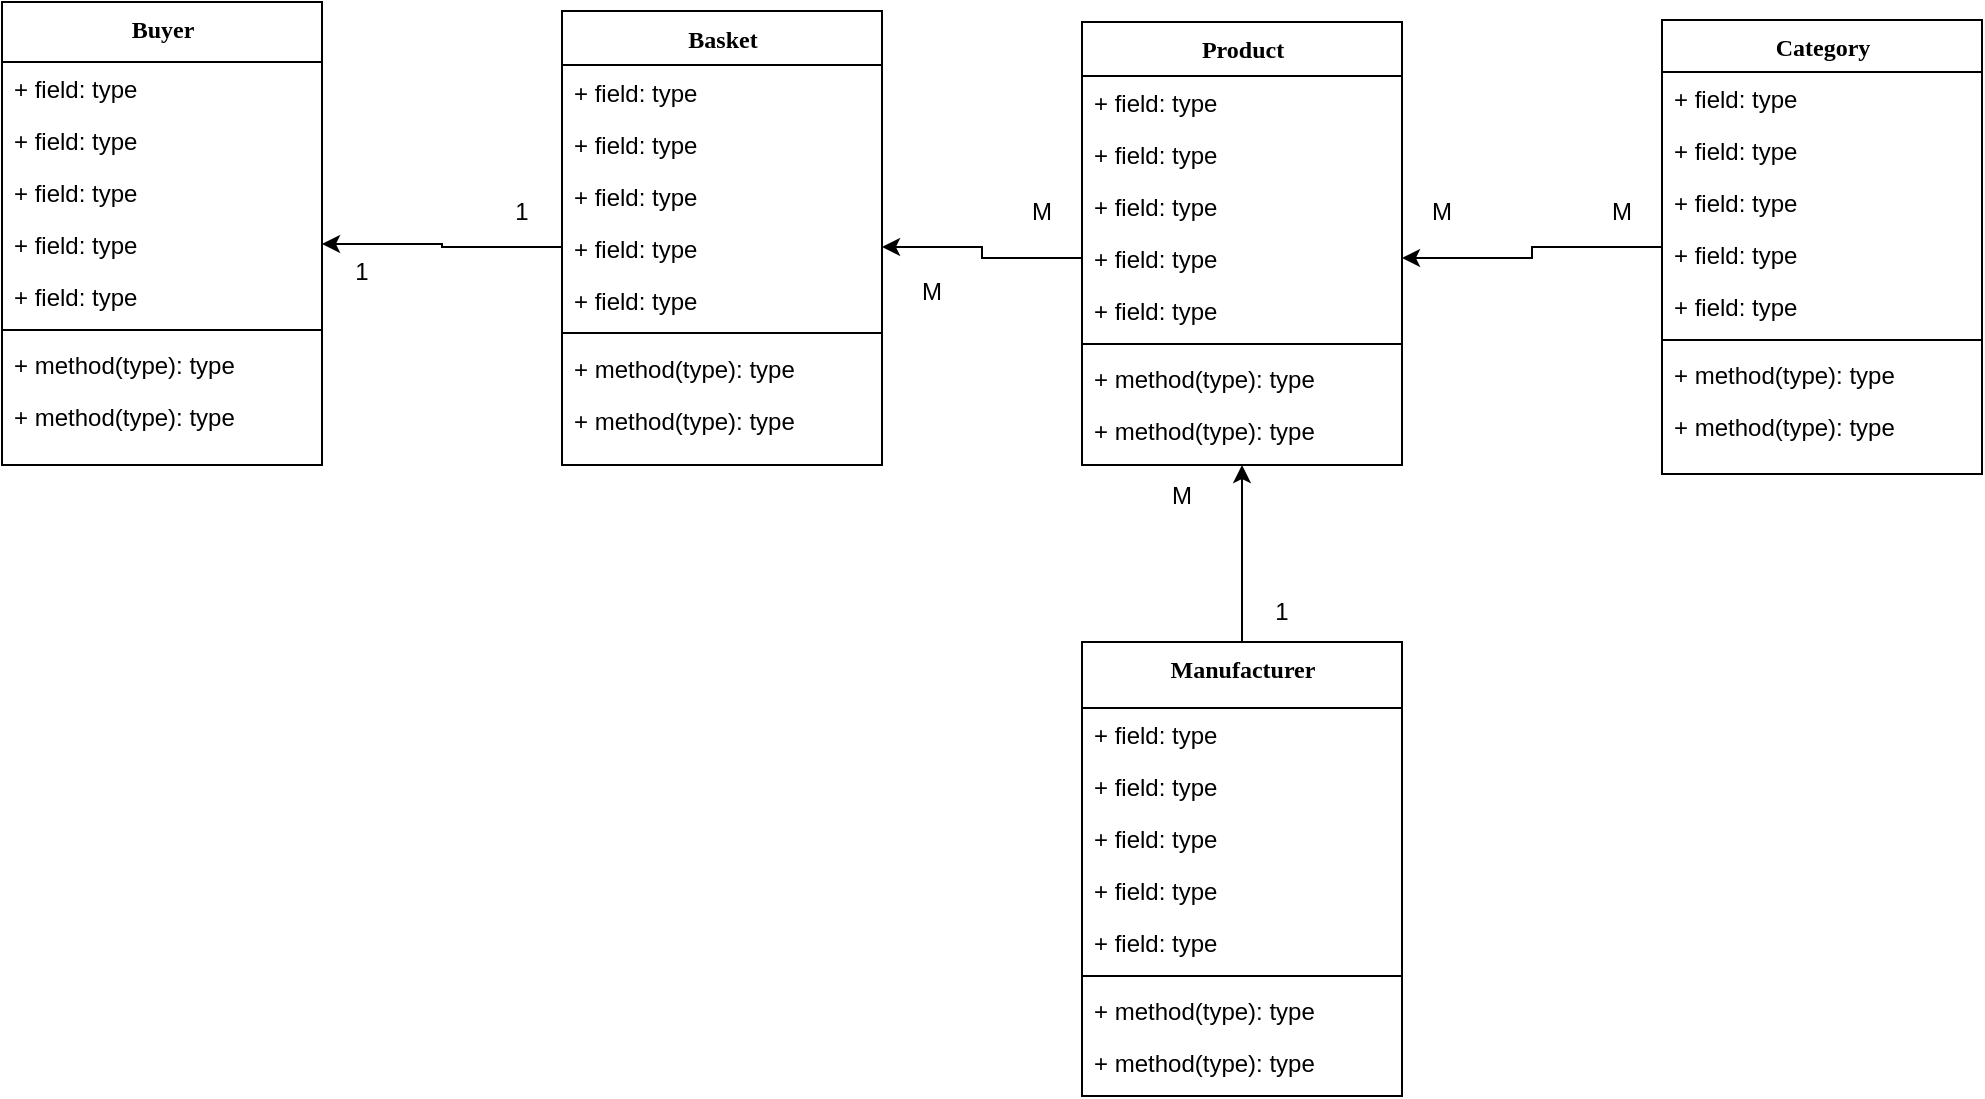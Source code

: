 <mxfile version="24.8.0">
  <diagram name="Page-1" id="9f46799a-70d6-7492-0946-bef42562c5a5">
    <mxGraphModel dx="1334" dy="816" grid="1" gridSize="10" guides="1" tooltips="1" connect="1" arrows="1" fold="1" page="1" pageScale="1" pageWidth="1100" pageHeight="850" background="none" math="0" shadow="0">
      <root>
        <mxCell id="0" />
        <mxCell id="1" parent="0" />
        <mxCell id="78961159f06e98e8-17" value="Buyer" style="swimlane;html=1;fontStyle=1;align=center;verticalAlign=top;childLayout=stackLayout;horizontal=1;startSize=30;horizontalStack=0;resizeParent=1;resizeLast=0;collapsible=1;marginBottom=0;swimlaneFillColor=#ffffff;rounded=0;shadow=0;comic=0;labelBackgroundColor=none;strokeWidth=1;fillColor=none;fontFamily=Verdana;fontSize=12" parent="1" vertex="1">
          <mxGeometry x="50" y="80" width="160" height="231.5" as="geometry" />
        </mxCell>
        <mxCell id="78961159f06e98e8-21" value="+ field: type" style="text;html=1;strokeColor=none;fillColor=none;align=left;verticalAlign=top;spacingLeft=4;spacingRight=4;whiteSpace=wrap;overflow=hidden;rotatable=0;points=[[0,0.5],[1,0.5]];portConstraint=eastwest;" parent="78961159f06e98e8-17" vertex="1">
          <mxGeometry y="30" width="160" height="26" as="geometry" />
        </mxCell>
        <mxCell id="78961159f06e98e8-23" value="+ field: type" style="text;html=1;strokeColor=none;fillColor=none;align=left;verticalAlign=top;spacingLeft=4;spacingRight=4;whiteSpace=wrap;overflow=hidden;rotatable=0;points=[[0,0.5],[1,0.5]];portConstraint=eastwest;" parent="78961159f06e98e8-17" vertex="1">
          <mxGeometry y="56" width="160" height="26" as="geometry" />
        </mxCell>
        <mxCell id="78961159f06e98e8-25" value="+ field: type" style="text;html=1;strokeColor=none;fillColor=none;align=left;verticalAlign=top;spacingLeft=4;spacingRight=4;whiteSpace=wrap;overflow=hidden;rotatable=0;points=[[0,0.5],[1,0.5]];portConstraint=eastwest;" parent="78961159f06e98e8-17" vertex="1">
          <mxGeometry y="82" width="160" height="26" as="geometry" />
        </mxCell>
        <mxCell id="78961159f06e98e8-26" value="+ field: type" style="text;html=1;strokeColor=none;fillColor=none;align=left;verticalAlign=top;spacingLeft=4;spacingRight=4;whiteSpace=wrap;overflow=hidden;rotatable=0;points=[[0,0.5],[1,0.5]];portConstraint=eastwest;" parent="78961159f06e98e8-17" vertex="1">
          <mxGeometry y="108" width="160" height="26" as="geometry" />
        </mxCell>
        <mxCell id="78961159f06e98e8-24" value="+ field: type" style="text;html=1;strokeColor=none;fillColor=none;align=left;verticalAlign=top;spacingLeft=4;spacingRight=4;whiteSpace=wrap;overflow=hidden;rotatable=0;points=[[0,0.5],[1,0.5]];portConstraint=eastwest;" parent="78961159f06e98e8-17" vertex="1">
          <mxGeometry y="134" width="160" height="26" as="geometry" />
        </mxCell>
        <mxCell id="78961159f06e98e8-19" value="" style="line;html=1;strokeWidth=1;fillColor=none;align=left;verticalAlign=middle;spacingTop=-1;spacingLeft=3;spacingRight=3;rotatable=0;labelPosition=right;points=[];portConstraint=eastwest;" parent="78961159f06e98e8-17" vertex="1">
          <mxGeometry y="160" width="160" height="8" as="geometry" />
        </mxCell>
        <mxCell id="78961159f06e98e8-20" value="+ method(type): type" style="text;html=1;strokeColor=none;fillColor=none;align=left;verticalAlign=top;spacingLeft=4;spacingRight=4;whiteSpace=wrap;overflow=hidden;rotatable=0;points=[[0,0.5],[1,0.5]];portConstraint=eastwest;" parent="78961159f06e98e8-17" vertex="1">
          <mxGeometry y="168" width="160" height="26" as="geometry" />
        </mxCell>
        <mxCell id="78961159f06e98e8-27" value="+ method(type): type" style="text;html=1;strokeColor=none;fillColor=none;align=left;verticalAlign=top;spacingLeft=4;spacingRight=4;whiteSpace=wrap;overflow=hidden;rotatable=0;points=[[0,0.5],[1,0.5]];portConstraint=eastwest;" parent="78961159f06e98e8-17" vertex="1">
          <mxGeometry y="194" width="160" height="26" as="geometry" />
        </mxCell>
        <mxCell id="70RXSy8NZNmtuqchs-z6-1" value="Product" style="swimlane;html=1;fontStyle=1;align=center;verticalAlign=top;childLayout=stackLayout;horizontal=1;startSize=27;horizontalStack=0;resizeParent=1;resizeLast=0;collapsible=1;marginBottom=0;swimlaneFillColor=#ffffff;rounded=0;shadow=0;comic=0;labelBackgroundColor=none;strokeWidth=1;fillColor=none;fontFamily=Verdana;fontSize=12" vertex="1" parent="1">
          <mxGeometry x="590" y="90" width="160" height="221.5" as="geometry" />
        </mxCell>
        <mxCell id="70RXSy8NZNmtuqchs-z6-2" value="+ field: type" style="text;html=1;strokeColor=none;fillColor=none;align=left;verticalAlign=top;spacingLeft=4;spacingRight=4;whiteSpace=wrap;overflow=hidden;rotatable=0;points=[[0,0.5],[1,0.5]];portConstraint=eastwest;" vertex="1" parent="70RXSy8NZNmtuqchs-z6-1">
          <mxGeometry y="27" width="160" height="26" as="geometry" />
        </mxCell>
        <mxCell id="70RXSy8NZNmtuqchs-z6-3" value="+ field: type" style="text;html=1;strokeColor=none;fillColor=none;align=left;verticalAlign=top;spacingLeft=4;spacingRight=4;whiteSpace=wrap;overflow=hidden;rotatable=0;points=[[0,0.5],[1,0.5]];portConstraint=eastwest;" vertex="1" parent="70RXSy8NZNmtuqchs-z6-1">
          <mxGeometry y="53" width="160" height="26" as="geometry" />
        </mxCell>
        <mxCell id="70RXSy8NZNmtuqchs-z6-4" value="+ field: type" style="text;html=1;strokeColor=none;fillColor=none;align=left;verticalAlign=top;spacingLeft=4;spacingRight=4;whiteSpace=wrap;overflow=hidden;rotatable=0;points=[[0,0.5],[1,0.5]];portConstraint=eastwest;" vertex="1" parent="70RXSy8NZNmtuqchs-z6-1">
          <mxGeometry y="79" width="160" height="26" as="geometry" />
        </mxCell>
        <mxCell id="70RXSy8NZNmtuqchs-z6-5" value="+ field: type" style="text;html=1;strokeColor=none;fillColor=none;align=left;verticalAlign=top;spacingLeft=4;spacingRight=4;whiteSpace=wrap;overflow=hidden;rotatable=0;points=[[0,0.5],[1,0.5]];portConstraint=eastwest;" vertex="1" parent="70RXSy8NZNmtuqchs-z6-1">
          <mxGeometry y="105" width="160" height="26" as="geometry" />
        </mxCell>
        <mxCell id="70RXSy8NZNmtuqchs-z6-6" value="+ field: type" style="text;html=1;strokeColor=none;fillColor=none;align=left;verticalAlign=top;spacingLeft=4;spacingRight=4;whiteSpace=wrap;overflow=hidden;rotatable=0;points=[[0,0.5],[1,0.5]];portConstraint=eastwest;" vertex="1" parent="70RXSy8NZNmtuqchs-z6-1">
          <mxGeometry y="131" width="160" height="26" as="geometry" />
        </mxCell>
        <mxCell id="70RXSy8NZNmtuqchs-z6-7" value="" style="line;html=1;strokeWidth=1;fillColor=none;align=left;verticalAlign=middle;spacingTop=-1;spacingLeft=3;spacingRight=3;rotatable=0;labelPosition=right;points=[];portConstraint=eastwest;" vertex="1" parent="70RXSy8NZNmtuqchs-z6-1">
          <mxGeometry y="157" width="160" height="8" as="geometry" />
        </mxCell>
        <mxCell id="70RXSy8NZNmtuqchs-z6-8" value="+ method(type): type" style="text;html=1;strokeColor=none;fillColor=none;align=left;verticalAlign=top;spacingLeft=4;spacingRight=4;whiteSpace=wrap;overflow=hidden;rotatable=0;points=[[0,0.5],[1,0.5]];portConstraint=eastwest;" vertex="1" parent="70RXSy8NZNmtuqchs-z6-1">
          <mxGeometry y="165" width="160" height="26" as="geometry" />
        </mxCell>
        <mxCell id="70RXSy8NZNmtuqchs-z6-9" value="+ method(type): type" style="text;html=1;strokeColor=none;fillColor=none;align=left;verticalAlign=top;spacingLeft=4;spacingRight=4;whiteSpace=wrap;overflow=hidden;rotatable=0;points=[[0,0.5],[1,0.5]];portConstraint=eastwest;" vertex="1" parent="70RXSy8NZNmtuqchs-z6-1">
          <mxGeometry y="191" width="160" height="26" as="geometry" />
        </mxCell>
        <mxCell id="70RXSy8NZNmtuqchs-z6-35" style="edgeStyle=orthogonalEdgeStyle;rounded=0;orthogonalLoop=1;jettySize=auto;html=1;exitX=0.5;exitY=0;exitDx=0;exitDy=0;entryX=0.5;entryY=1;entryDx=0;entryDy=0;" edge="1" parent="1" source="70RXSy8NZNmtuqchs-z6-10" target="70RXSy8NZNmtuqchs-z6-1">
          <mxGeometry relative="1" as="geometry" />
        </mxCell>
        <mxCell id="70RXSy8NZNmtuqchs-z6-10" value="&lt;font face=&quot;Georgia&quot;&gt;Manufacturer&lt;/font&gt;" style="swimlane;html=1;fontStyle=1;align=center;verticalAlign=top;childLayout=stackLayout;horizontal=1;startSize=33;horizontalStack=0;resizeParent=1;resizeLast=0;collapsible=1;marginBottom=0;swimlaneFillColor=#ffffff;rounded=0;shadow=0;comic=0;labelBackgroundColor=none;strokeWidth=1;fontFamily=Verdana;fontSize=12;" vertex="1" parent="1">
          <mxGeometry x="590" y="400" width="160" height="227" as="geometry" />
        </mxCell>
        <mxCell id="70RXSy8NZNmtuqchs-z6-11" value="+ field: type" style="text;html=1;strokeColor=none;fillColor=none;align=left;verticalAlign=top;spacingLeft=4;spacingRight=4;whiteSpace=wrap;overflow=hidden;rotatable=0;points=[[0,0.5],[1,0.5]];portConstraint=eastwest;" vertex="1" parent="70RXSy8NZNmtuqchs-z6-10">
          <mxGeometry y="33" width="160" height="26" as="geometry" />
        </mxCell>
        <mxCell id="70RXSy8NZNmtuqchs-z6-12" value="+ field: type" style="text;html=1;strokeColor=none;fillColor=none;align=left;verticalAlign=top;spacingLeft=4;spacingRight=4;whiteSpace=wrap;overflow=hidden;rotatable=0;points=[[0,0.5],[1,0.5]];portConstraint=eastwest;" vertex="1" parent="70RXSy8NZNmtuqchs-z6-10">
          <mxGeometry y="59" width="160" height="26" as="geometry" />
        </mxCell>
        <mxCell id="70RXSy8NZNmtuqchs-z6-13" value="+ field: type" style="text;html=1;strokeColor=none;fillColor=none;align=left;verticalAlign=top;spacingLeft=4;spacingRight=4;whiteSpace=wrap;overflow=hidden;rotatable=0;points=[[0,0.5],[1,0.5]];portConstraint=eastwest;" vertex="1" parent="70RXSy8NZNmtuqchs-z6-10">
          <mxGeometry y="85" width="160" height="26" as="geometry" />
        </mxCell>
        <mxCell id="70RXSy8NZNmtuqchs-z6-14" value="+ field: type" style="text;html=1;strokeColor=none;fillColor=none;align=left;verticalAlign=top;spacingLeft=4;spacingRight=4;whiteSpace=wrap;overflow=hidden;rotatable=0;points=[[0,0.5],[1,0.5]];portConstraint=eastwest;" vertex="1" parent="70RXSy8NZNmtuqchs-z6-10">
          <mxGeometry y="111" width="160" height="26" as="geometry" />
        </mxCell>
        <mxCell id="70RXSy8NZNmtuqchs-z6-15" value="+ field: type" style="text;html=1;strokeColor=none;fillColor=none;align=left;verticalAlign=top;spacingLeft=4;spacingRight=4;whiteSpace=wrap;overflow=hidden;rotatable=0;points=[[0,0.5],[1,0.5]];portConstraint=eastwest;" vertex="1" parent="70RXSy8NZNmtuqchs-z6-10">
          <mxGeometry y="137" width="160" height="26" as="geometry" />
        </mxCell>
        <mxCell id="70RXSy8NZNmtuqchs-z6-16" value="" style="line;html=1;strokeWidth=1;fillColor=none;align=left;verticalAlign=middle;spacingTop=-1;spacingLeft=3;spacingRight=3;rotatable=0;labelPosition=right;points=[];portConstraint=eastwest;" vertex="1" parent="70RXSy8NZNmtuqchs-z6-10">
          <mxGeometry y="163" width="160" height="8" as="geometry" />
        </mxCell>
        <mxCell id="70RXSy8NZNmtuqchs-z6-17" value="+ method(type): type" style="text;html=1;strokeColor=none;fillColor=none;align=left;verticalAlign=top;spacingLeft=4;spacingRight=4;whiteSpace=wrap;overflow=hidden;rotatable=0;points=[[0,0.5],[1,0.5]];portConstraint=eastwest;" vertex="1" parent="70RXSy8NZNmtuqchs-z6-10">
          <mxGeometry y="171" width="160" height="26" as="geometry" />
        </mxCell>
        <mxCell id="70RXSy8NZNmtuqchs-z6-18" value="+ method(type): type" style="text;html=1;strokeColor=none;fillColor=none;align=left;verticalAlign=top;spacingLeft=4;spacingRight=4;whiteSpace=wrap;overflow=hidden;rotatable=0;points=[[0,0.5],[1,0.5]];portConstraint=eastwest;" vertex="1" parent="70RXSy8NZNmtuqchs-z6-10">
          <mxGeometry y="197" width="160" height="26" as="geometry" />
        </mxCell>
        <mxCell id="70RXSy8NZNmtuqchs-z6-19" value="Basket" style="swimlane;html=1;fontStyle=1;align=center;verticalAlign=top;childLayout=stackLayout;horizontal=1;startSize=27;horizontalStack=0;resizeParent=1;resizeLast=0;collapsible=1;marginBottom=0;swimlaneFillColor=#ffffff;rounded=0;shadow=0;comic=0;labelBackgroundColor=none;strokeWidth=1;fillColor=none;fontFamily=Verdana;fontSize=12" vertex="1" parent="1">
          <mxGeometry x="330" y="84.5" width="160" height="227" as="geometry" />
        </mxCell>
        <mxCell id="70RXSy8NZNmtuqchs-z6-20" value="+ field: type" style="text;html=1;strokeColor=none;fillColor=none;align=left;verticalAlign=top;spacingLeft=4;spacingRight=4;whiteSpace=wrap;overflow=hidden;rotatable=0;points=[[0,0.5],[1,0.5]];portConstraint=eastwest;" vertex="1" parent="70RXSy8NZNmtuqchs-z6-19">
          <mxGeometry y="27" width="160" height="26" as="geometry" />
        </mxCell>
        <mxCell id="70RXSy8NZNmtuqchs-z6-21" value="+ field: type" style="text;html=1;strokeColor=none;fillColor=none;align=left;verticalAlign=top;spacingLeft=4;spacingRight=4;whiteSpace=wrap;overflow=hidden;rotatable=0;points=[[0,0.5],[1,0.5]];portConstraint=eastwest;" vertex="1" parent="70RXSy8NZNmtuqchs-z6-19">
          <mxGeometry y="53" width="160" height="26" as="geometry" />
        </mxCell>
        <mxCell id="70RXSy8NZNmtuqchs-z6-22" value="+ field: type" style="text;html=1;strokeColor=none;fillColor=none;align=left;verticalAlign=top;spacingLeft=4;spacingRight=4;whiteSpace=wrap;overflow=hidden;rotatable=0;points=[[0,0.5],[1,0.5]];portConstraint=eastwest;" vertex="1" parent="70RXSy8NZNmtuqchs-z6-19">
          <mxGeometry y="79" width="160" height="26" as="geometry" />
        </mxCell>
        <mxCell id="70RXSy8NZNmtuqchs-z6-23" value="+ field: type" style="text;html=1;strokeColor=none;fillColor=none;align=left;verticalAlign=top;spacingLeft=4;spacingRight=4;whiteSpace=wrap;overflow=hidden;rotatable=0;points=[[0,0.5],[1,0.5]];portConstraint=eastwest;" vertex="1" parent="70RXSy8NZNmtuqchs-z6-19">
          <mxGeometry y="105" width="160" height="26" as="geometry" />
        </mxCell>
        <mxCell id="70RXSy8NZNmtuqchs-z6-24" value="+ field: type" style="text;html=1;strokeColor=none;fillColor=none;align=left;verticalAlign=top;spacingLeft=4;spacingRight=4;whiteSpace=wrap;overflow=hidden;rotatable=0;points=[[0,0.5],[1,0.5]];portConstraint=eastwest;" vertex="1" parent="70RXSy8NZNmtuqchs-z6-19">
          <mxGeometry y="131" width="160" height="26" as="geometry" />
        </mxCell>
        <mxCell id="70RXSy8NZNmtuqchs-z6-25" value="" style="line;html=1;strokeWidth=1;fillColor=none;align=left;verticalAlign=middle;spacingTop=-1;spacingLeft=3;spacingRight=3;rotatable=0;labelPosition=right;points=[];portConstraint=eastwest;" vertex="1" parent="70RXSy8NZNmtuqchs-z6-19">
          <mxGeometry y="157" width="160" height="8" as="geometry" />
        </mxCell>
        <mxCell id="70RXSy8NZNmtuqchs-z6-26" value="+ method(type): type" style="text;html=1;strokeColor=none;fillColor=none;align=left;verticalAlign=top;spacingLeft=4;spacingRight=4;whiteSpace=wrap;overflow=hidden;rotatable=0;points=[[0,0.5],[1,0.5]];portConstraint=eastwest;" vertex="1" parent="70RXSy8NZNmtuqchs-z6-19">
          <mxGeometry y="165" width="160" height="26" as="geometry" />
        </mxCell>
        <mxCell id="70RXSy8NZNmtuqchs-z6-27" value="+ method(type): type" style="text;html=1;strokeColor=none;fillColor=none;align=left;verticalAlign=top;spacingLeft=4;spacingRight=4;whiteSpace=wrap;overflow=hidden;rotatable=0;points=[[0,0.5],[1,0.5]];portConstraint=eastwest;" vertex="1" parent="70RXSy8NZNmtuqchs-z6-19">
          <mxGeometry y="191" width="160" height="26" as="geometry" />
        </mxCell>
        <mxCell id="70RXSy8NZNmtuqchs-z6-43" style="edgeStyle=orthogonalEdgeStyle;rounded=0;orthogonalLoop=1;jettySize=auto;html=1;exitX=0;exitY=0.5;exitDx=0;exitDy=0;entryX=1;entryY=0.5;entryDx=0;entryDy=0;" edge="1" parent="1" source="70RXSy8NZNmtuqchs-z6-5" target="70RXSy8NZNmtuqchs-z6-23">
          <mxGeometry relative="1" as="geometry" />
        </mxCell>
        <mxCell id="70RXSy8NZNmtuqchs-z6-57" value="1" style="text;html=1;align=center;verticalAlign=middle;whiteSpace=wrap;rounded=0;" vertex="1" parent="1">
          <mxGeometry x="280" y="170" width="60" height="30" as="geometry" />
        </mxCell>
        <mxCell id="70RXSy8NZNmtuqchs-z6-58" value="1" style="text;html=1;align=center;verticalAlign=middle;whiteSpace=wrap;rounded=0;" vertex="1" parent="1">
          <mxGeometry x="660" y="370" width="60" height="30" as="geometry" />
        </mxCell>
        <mxCell id="70RXSy8NZNmtuqchs-z6-60" value="M" style="text;html=1;align=center;verticalAlign=middle;whiteSpace=wrap;rounded=0;" vertex="1" parent="1">
          <mxGeometry x="540" y="170" width="60" height="30" as="geometry" />
        </mxCell>
        <mxCell id="70RXSy8NZNmtuqchs-z6-61" value="M" style="text;html=1;align=center;verticalAlign=middle;whiteSpace=wrap;rounded=0;" vertex="1" parent="1">
          <mxGeometry x="610" y="311.5" width="60" height="30" as="geometry" />
        </mxCell>
        <mxCell id="70RXSy8NZNmtuqchs-z6-62" value="M" style="text;html=1;align=center;verticalAlign=middle;whiteSpace=wrap;rounded=0;" vertex="1" parent="1">
          <mxGeometry x="490" y="210" width="50" height="30" as="geometry" />
        </mxCell>
        <mxCell id="70RXSy8NZNmtuqchs-z6-74" style="edgeStyle=orthogonalEdgeStyle;rounded=0;orthogonalLoop=1;jettySize=auto;html=1;entryX=1;entryY=0.5;entryDx=0;entryDy=0;" edge="1" parent="1" source="70RXSy8NZNmtuqchs-z6-64" target="70RXSy8NZNmtuqchs-z6-5">
          <mxGeometry relative="1" as="geometry" />
        </mxCell>
        <mxCell id="70RXSy8NZNmtuqchs-z6-64" value="Category" style="swimlane;html=1;fontStyle=1;align=center;verticalAlign=top;childLayout=stackLayout;horizontal=1;startSize=26;horizontalStack=0;resizeParent=1;resizeLast=0;collapsible=1;marginBottom=0;swimlaneFillColor=#ffffff;rounded=0;shadow=0;comic=0;labelBackgroundColor=none;strokeWidth=1;fillColor=none;fontFamily=Verdana;fontSize=12" vertex="1" parent="1">
          <mxGeometry x="880" y="89" width="160" height="227" as="geometry" />
        </mxCell>
        <mxCell id="70RXSy8NZNmtuqchs-z6-65" value="+ field: type" style="text;html=1;strokeColor=none;fillColor=none;align=left;verticalAlign=top;spacingLeft=4;spacingRight=4;whiteSpace=wrap;overflow=hidden;rotatable=0;points=[[0,0.5],[1,0.5]];portConstraint=eastwest;" vertex="1" parent="70RXSy8NZNmtuqchs-z6-64">
          <mxGeometry y="26" width="160" height="26" as="geometry" />
        </mxCell>
        <mxCell id="70RXSy8NZNmtuqchs-z6-66" value="+ field: type" style="text;html=1;strokeColor=none;fillColor=none;align=left;verticalAlign=top;spacingLeft=4;spacingRight=4;whiteSpace=wrap;overflow=hidden;rotatable=0;points=[[0,0.5],[1,0.5]];portConstraint=eastwest;" vertex="1" parent="70RXSy8NZNmtuqchs-z6-64">
          <mxGeometry y="52" width="160" height="26" as="geometry" />
        </mxCell>
        <mxCell id="70RXSy8NZNmtuqchs-z6-67" value="+ field: type" style="text;html=1;strokeColor=none;fillColor=none;align=left;verticalAlign=top;spacingLeft=4;spacingRight=4;whiteSpace=wrap;overflow=hidden;rotatable=0;points=[[0,0.5],[1,0.5]];portConstraint=eastwest;" vertex="1" parent="70RXSy8NZNmtuqchs-z6-64">
          <mxGeometry y="78" width="160" height="26" as="geometry" />
        </mxCell>
        <mxCell id="70RXSy8NZNmtuqchs-z6-68" value="+ field: type" style="text;html=1;strokeColor=none;fillColor=none;align=left;verticalAlign=top;spacingLeft=4;spacingRight=4;whiteSpace=wrap;overflow=hidden;rotatable=0;points=[[0,0.5],[1,0.5]];portConstraint=eastwest;" vertex="1" parent="70RXSy8NZNmtuqchs-z6-64">
          <mxGeometry y="104" width="160" height="26" as="geometry" />
        </mxCell>
        <mxCell id="70RXSy8NZNmtuqchs-z6-69" value="+ field: type" style="text;html=1;strokeColor=none;fillColor=none;align=left;verticalAlign=top;spacingLeft=4;spacingRight=4;whiteSpace=wrap;overflow=hidden;rotatable=0;points=[[0,0.5],[1,0.5]];portConstraint=eastwest;" vertex="1" parent="70RXSy8NZNmtuqchs-z6-64">
          <mxGeometry y="130" width="160" height="26" as="geometry" />
        </mxCell>
        <mxCell id="70RXSy8NZNmtuqchs-z6-70" value="" style="line;html=1;strokeWidth=1;fillColor=none;align=left;verticalAlign=middle;spacingTop=-1;spacingLeft=3;spacingRight=3;rotatable=0;labelPosition=right;points=[];portConstraint=eastwest;" vertex="1" parent="70RXSy8NZNmtuqchs-z6-64">
          <mxGeometry y="156" width="160" height="8" as="geometry" />
        </mxCell>
        <mxCell id="70RXSy8NZNmtuqchs-z6-71" value="+ method(type): type" style="text;html=1;strokeColor=none;fillColor=none;align=left;verticalAlign=top;spacingLeft=4;spacingRight=4;whiteSpace=wrap;overflow=hidden;rotatable=0;points=[[0,0.5],[1,0.5]];portConstraint=eastwest;" vertex="1" parent="70RXSy8NZNmtuqchs-z6-64">
          <mxGeometry y="164" width="160" height="26" as="geometry" />
        </mxCell>
        <mxCell id="70RXSy8NZNmtuqchs-z6-72" value="+ method(type): type" style="text;html=1;strokeColor=none;fillColor=none;align=left;verticalAlign=top;spacingLeft=4;spacingRight=4;whiteSpace=wrap;overflow=hidden;rotatable=0;points=[[0,0.5],[1,0.5]];portConstraint=eastwest;" vertex="1" parent="70RXSy8NZNmtuqchs-z6-64">
          <mxGeometry y="190" width="160" height="26" as="geometry" />
        </mxCell>
        <mxCell id="70RXSy8NZNmtuqchs-z6-73" value="M" style="text;html=1;align=center;verticalAlign=middle;whiteSpace=wrap;rounded=0;" vertex="1" parent="1">
          <mxGeometry x="830" y="170" width="60" height="30" as="geometry" />
        </mxCell>
        <mxCell id="70RXSy8NZNmtuqchs-z6-75" value="M" style="text;html=1;align=center;verticalAlign=middle;whiteSpace=wrap;rounded=0;" vertex="1" parent="1">
          <mxGeometry x="740" y="170" width="60" height="30" as="geometry" />
        </mxCell>
        <mxCell id="70RXSy8NZNmtuqchs-z6-82" value="1" style="text;html=1;align=center;verticalAlign=middle;whiteSpace=wrap;rounded=0;" vertex="1" parent="1">
          <mxGeometry x="200" y="200" width="60" height="30" as="geometry" />
        </mxCell>
        <mxCell id="70RXSy8NZNmtuqchs-z6-86" style="edgeStyle=orthogonalEdgeStyle;rounded=0;orthogonalLoop=1;jettySize=auto;html=1;exitX=0;exitY=0.5;exitDx=0;exitDy=0;entryX=1;entryY=0.5;entryDx=0;entryDy=0;" edge="1" parent="1" source="70RXSy8NZNmtuqchs-z6-23" target="78961159f06e98e8-26">
          <mxGeometry relative="1" as="geometry" />
        </mxCell>
      </root>
    </mxGraphModel>
  </diagram>
</mxfile>
